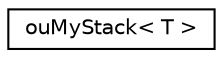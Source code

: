 digraph "Graphical Class Hierarchy"
{
 // LATEX_PDF_SIZE
  edge [fontname="Helvetica",fontsize="10",labelfontname="Helvetica",labelfontsize="10"];
  node [fontname="Helvetica",fontsize="10",shape=record];
  rankdir="LR";
  Node0 [label="ouMyStack\< T \>",height=0.2,width=0.4,color="black", fillcolor="white", style="filled",URL="$classou_my_stack.html",tooltip=" "];
}
